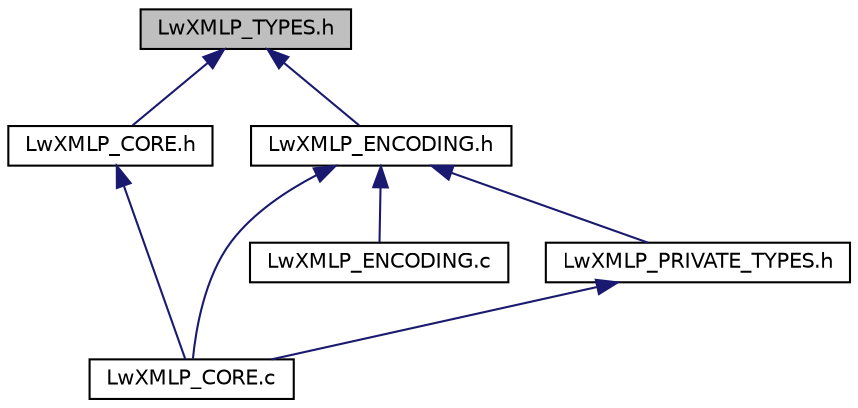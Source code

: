 digraph "LwXMLP_TYPES.h"
{
 // LATEX_PDF_SIZE
  edge [fontname="Helvetica",fontsize="10",labelfontname="Helvetica",labelfontsize="10"];
  node [fontname="Helvetica",fontsize="10",shape=record];
  Node1 [label="LwXMLP_TYPES.h",height=0.2,width=0.4,color="black", fillcolor="grey75", style="filled", fontcolor="black",tooltip="This is the header file contain the global data types."];
  Node1 -> Node2 [dir="back",color="midnightblue",fontsize="10",style="solid",fontname="Helvetica"];
  Node2 [label="LwXMLP_CORE.h",height=0.2,width=0.4,color="black", fillcolor="white", style="filled",URL="$_lw_x_m_l_p___c_o_r_e_8h.html",tooltip="This header file contain all the global definitions for the LwXMLP_CORE."];
  Node2 -> Node3 [dir="back",color="midnightblue",fontsize="10",style="solid",fontname="Helvetica"];
  Node3 [label="LwXMLP_CORE.c",height=0.2,width=0.4,color="black", fillcolor="white", style="filled",URL="$_lw_x_m_l_p___c_o_r_e_8c.html",tooltip="This is a source code file for the LwXMLP module which contain all the core API."];
  Node1 -> Node4 [dir="back",color="midnightblue",fontsize="10",style="solid",fontname="Helvetica"];
  Node4 [label="LwXMLP_ENCODING.h",height=0.2,width=0.4,color="black", fillcolor="white", style="filled",URL="$_lw_x_m_l_p___e_n_c_o_d_i_n_g_8h.html",tooltip="This header file contain all the global definitions for the LwXMLP_ENCODING."];
  Node4 -> Node3 [dir="back",color="midnightblue",fontsize="10",style="solid",fontname="Helvetica"];
  Node4 -> Node5 [dir="back",color="midnightblue",fontsize="10",style="solid",fontname="Helvetica"];
  Node5 [label="LwXMLP_ENCODING.c",height=0.2,width=0.4,color="black", fillcolor="white", style="filled",URL="$_lw_x_m_l_p___e_n_c_o_d_i_n_g_8c.html",tooltip="This is a source code file for the different encoding schemes."];
  Node4 -> Node6 [dir="back",color="midnightblue",fontsize="10",style="solid",fontname="Helvetica"];
  Node6 [label="LwXMLP_PRIVATE_TYPES.h",height=0.2,width=0.4,color="black", fillcolor="white", style="filled",URL="$_lw_x_m_l_p___p_r_i_v_a_t_e___t_y_p_e_s_8h.html",tooltip="This header file contain all the private types definitions for the LwXMLP_CORE which will be converte..."];
  Node6 -> Node3 [dir="back",color="midnightblue",fontsize="10",style="solid",fontname="Helvetica"];
}
